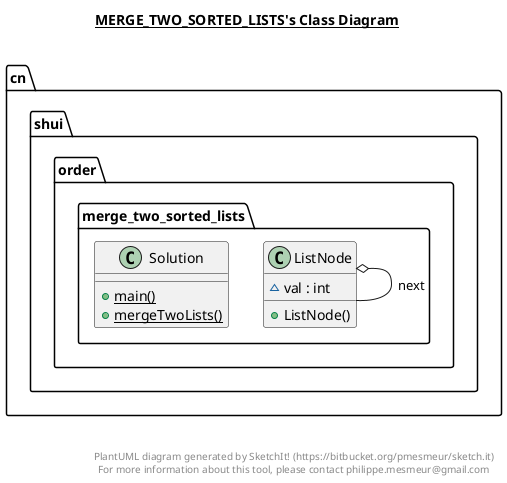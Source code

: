 @startuml

title __MERGE_TWO_SORTED_LISTS's Class Diagram__\n

  namespace cn.shui.order {
    namespace merge_two_sorted_lists {
      class cn.shui.order.merge_two_sorted_lists.ListNode {
          ~ val : int
          + ListNode()
      }
    }
  }
  

  namespace cn.shui.order {
    namespace merge_two_sorted_lists {
      class cn.shui.order.merge_two_sorted_lists.Solution {
          {static} + main()
          {static} + mergeTwoLists()
      }
    }
  }
  

  cn.shui.order.merge_two_sorted_lists.ListNode o-- cn.shui.order.merge_two_sorted_lists.ListNode : next


right footer


PlantUML diagram generated by SketchIt! (https://bitbucket.org/pmesmeur/sketch.it)
For more information about this tool, please contact philippe.mesmeur@gmail.com
endfooter

@enduml
